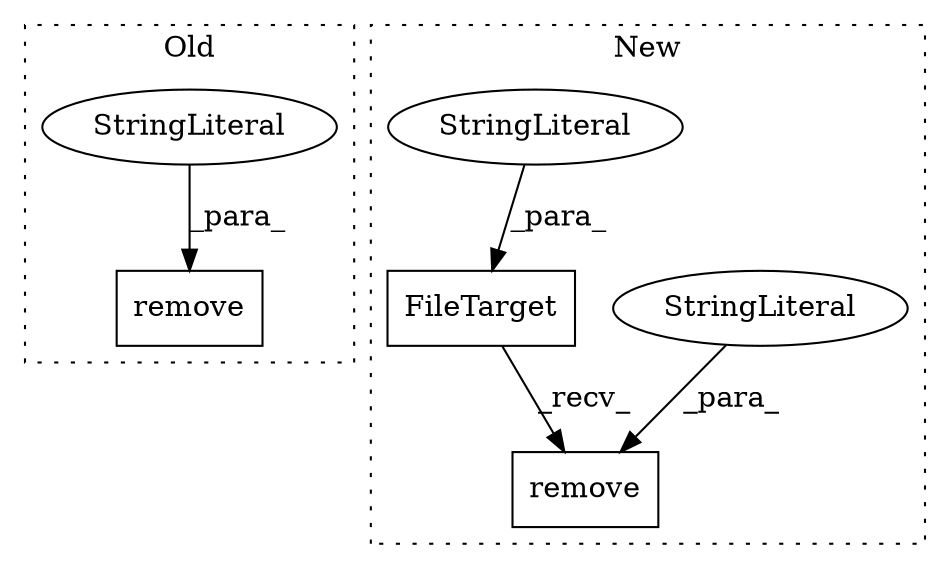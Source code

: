 digraph G {
subgraph cluster0 {
1 [label="remove" a="32" s="34731,34745" l="7,1" shape="box"];
6 [label="StringLiteral" a="45" s="34738" l="7" shape="ellipse"];
label = "Old";
style="dotted";
}
subgraph cluster1 {
2 [label="FileTarget" a="32" s="34883,34901" l="11,1" shape="box"];
3 [label="remove" a="32" s="34903,34916" l="7,1" shape="box"];
4 [label="StringLiteral" a="45" s="34910" l="6" shape="ellipse"];
5 [label="StringLiteral" a="45" s="34894" l="7" shape="ellipse"];
label = "New";
style="dotted";
}
2 -> 3 [label="_recv_"];
4 -> 3 [label="_para_"];
5 -> 2 [label="_para_"];
6 -> 1 [label="_para_"];
}